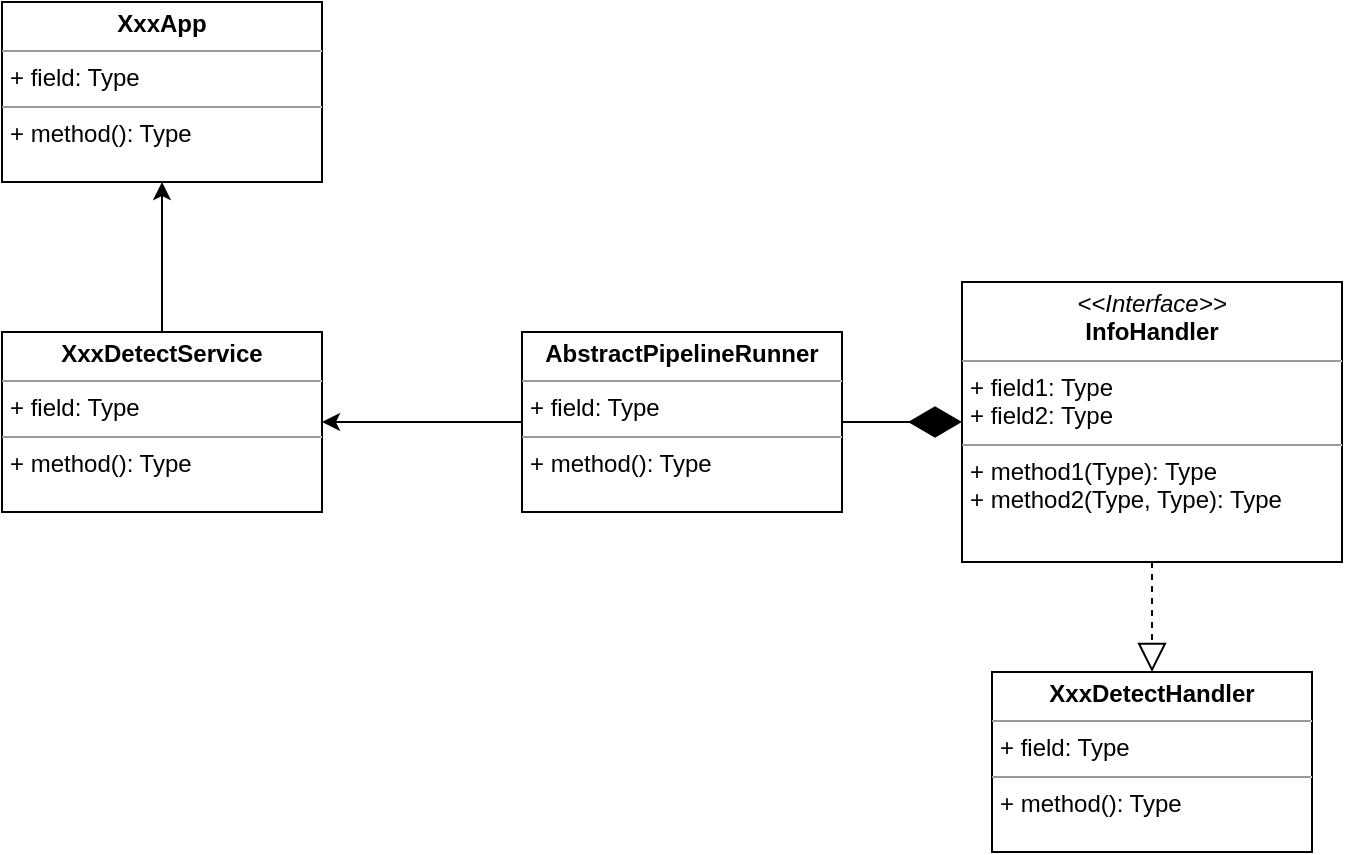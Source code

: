 <mxfile version="14.8.1" type="github">
  <diagram id="2jHjVOTY-Fkt4y6obZ7L" name="Page-1">
    <mxGraphModel dx="1876" dy="976" grid="1" gridSize="10" guides="1" tooltips="1" connect="1" arrows="1" fold="1" page="1" pageScale="1" pageWidth="827" pageHeight="1169" math="0" shadow="0">
      <root>
        <mxCell id="0" />
        <mxCell id="1" parent="0" />
        <mxCell id="VMivPXltN82Yifo3haN2-2" value="&lt;p style=&quot;margin: 0px ; margin-top: 4px ; text-align: center&quot;&gt;&lt;i&gt;&amp;lt;&amp;lt;Interface&amp;gt;&amp;gt;&lt;/i&gt;&lt;br&gt;&lt;b&gt;InfoHandler&lt;/b&gt;&lt;br&gt;&lt;/p&gt;&lt;hr size=&quot;1&quot;&gt;&lt;p style=&quot;margin: 0px ; margin-left: 4px&quot;&gt;+ field1: Type&lt;br&gt;+ field2: Type&lt;/p&gt;&lt;hr size=&quot;1&quot;&gt;&lt;p style=&quot;margin: 0px ; margin-left: 4px&quot;&gt;+ method1(Type): Type&lt;br&gt;+ method2(Type, Type): Type&lt;/p&gt;" style="verticalAlign=top;align=left;overflow=fill;fontSize=12;fontFamily=Helvetica;html=1;" vertex="1" parent="1">
          <mxGeometry x="550" y="290" width="190" height="140" as="geometry" />
        </mxCell>
        <mxCell id="VMivPXltN82Yifo3haN2-3" value="&lt;p style=&quot;margin: 0px ; margin-top: 4px ; text-align: center&quot;&gt;&lt;b&gt;XxxDetectHandler&lt;/b&gt;&lt;br&gt;&lt;/p&gt;&lt;hr size=&quot;1&quot;&gt;&lt;p style=&quot;margin: 0px ; margin-left: 4px&quot;&gt;+ field: Type&lt;/p&gt;&lt;hr size=&quot;1&quot;&gt;&lt;p style=&quot;margin: 0px ; margin-left: 4px&quot;&gt;+ method(): Type&lt;/p&gt;" style="verticalAlign=top;align=left;overflow=fill;fontSize=12;fontFamily=Helvetica;html=1;" vertex="1" parent="1">
          <mxGeometry x="565" y="485" width="160" height="90" as="geometry" />
        </mxCell>
        <mxCell id="VMivPXltN82Yifo3haN2-4" value="&lt;p style=&quot;margin: 0px ; margin-top: 4px ; text-align: center&quot;&gt;&lt;b&gt;XxxApp&lt;/b&gt;&lt;/p&gt;&lt;hr size=&quot;1&quot;&gt;&lt;p style=&quot;margin: 0px ; margin-left: 4px&quot;&gt;+ field: Type&lt;/p&gt;&lt;hr size=&quot;1&quot;&gt;&lt;p style=&quot;margin: 0px ; margin-left: 4px&quot;&gt;+ method(): Type&lt;/p&gt;" style="verticalAlign=top;align=left;overflow=fill;fontSize=12;fontFamily=Helvetica;html=1;" vertex="1" parent="1">
          <mxGeometry x="70" y="150" width="160" height="90" as="geometry" />
        </mxCell>
        <mxCell id="VMivPXltN82Yifo3haN2-15" style="edgeStyle=orthogonalEdgeStyle;rounded=0;orthogonalLoop=1;jettySize=auto;html=1;exitX=0;exitY=0.5;exitDx=0;exitDy=0;entryX=1;entryY=0.5;entryDx=0;entryDy=0;" edge="1" parent="1" source="VMivPXltN82Yifo3haN2-9" target="VMivPXltN82Yifo3haN2-11">
          <mxGeometry relative="1" as="geometry" />
        </mxCell>
        <mxCell id="VMivPXltN82Yifo3haN2-9" value="&lt;p style=&quot;margin: 0px ; margin-top: 4px ; text-align: center&quot;&gt;&lt;b&gt;AbstractPipelineRunner&lt;/b&gt;&lt;br&gt;&lt;/p&gt;&lt;hr size=&quot;1&quot;&gt;&lt;p style=&quot;margin: 0px ; margin-left: 4px&quot;&gt;+ field: Type&lt;/p&gt;&lt;hr size=&quot;1&quot;&gt;&lt;p style=&quot;margin: 0px ; margin-left: 4px&quot;&gt;+ method(): Type&lt;/p&gt;" style="verticalAlign=top;align=left;overflow=fill;fontSize=12;fontFamily=Helvetica;html=1;" vertex="1" parent="1">
          <mxGeometry x="330" y="315" width="160" height="90" as="geometry" />
        </mxCell>
        <mxCell id="VMivPXltN82Yifo3haN2-16" style="edgeStyle=orthogonalEdgeStyle;rounded=0;orthogonalLoop=1;jettySize=auto;html=1;exitX=0.5;exitY=0;exitDx=0;exitDy=0;" edge="1" parent="1" source="VMivPXltN82Yifo3haN2-11" target="VMivPXltN82Yifo3haN2-4">
          <mxGeometry relative="1" as="geometry" />
        </mxCell>
        <mxCell id="VMivPXltN82Yifo3haN2-11" value="&lt;p style=&quot;margin: 0px ; margin-top: 4px ; text-align: center&quot;&gt;&lt;b&gt;XxxDetectService&lt;/b&gt;&lt;br&gt;&lt;/p&gt;&lt;hr size=&quot;1&quot;&gt;&lt;p style=&quot;margin: 0px ; margin-left: 4px&quot;&gt;+ field: Type&lt;/p&gt;&lt;hr size=&quot;1&quot;&gt;&lt;p style=&quot;margin: 0px ; margin-left: 4px&quot;&gt;+ method(): Type&lt;/p&gt;" style="verticalAlign=top;align=left;overflow=fill;fontSize=12;fontFamily=Helvetica;html=1;" vertex="1" parent="1">
          <mxGeometry x="70" y="315" width="160" height="90" as="geometry" />
        </mxCell>
        <mxCell id="VMivPXltN82Yifo3haN2-12" value="" style="endArrow=block;dashed=1;endFill=0;endSize=12;html=1;entryX=0.5;entryY=0;entryDx=0;entryDy=0;" edge="1" parent="1" source="VMivPXltN82Yifo3haN2-2" target="VMivPXltN82Yifo3haN2-3">
          <mxGeometry width="160" relative="1" as="geometry">
            <mxPoint x="400" y="460" as="sourcePoint" />
            <mxPoint x="560" y="460" as="targetPoint" />
          </mxGeometry>
        </mxCell>
        <mxCell id="VMivPXltN82Yifo3haN2-13" value="" style="endArrow=diamondThin;endFill=1;endSize=24;html=1;" edge="1" parent="1" source="VMivPXltN82Yifo3haN2-9" target="VMivPXltN82Yifo3haN2-2">
          <mxGeometry width="160" relative="1" as="geometry">
            <mxPoint x="400" y="460" as="sourcePoint" />
            <mxPoint x="560" y="460" as="targetPoint" />
          </mxGeometry>
        </mxCell>
      </root>
    </mxGraphModel>
  </diagram>
</mxfile>
